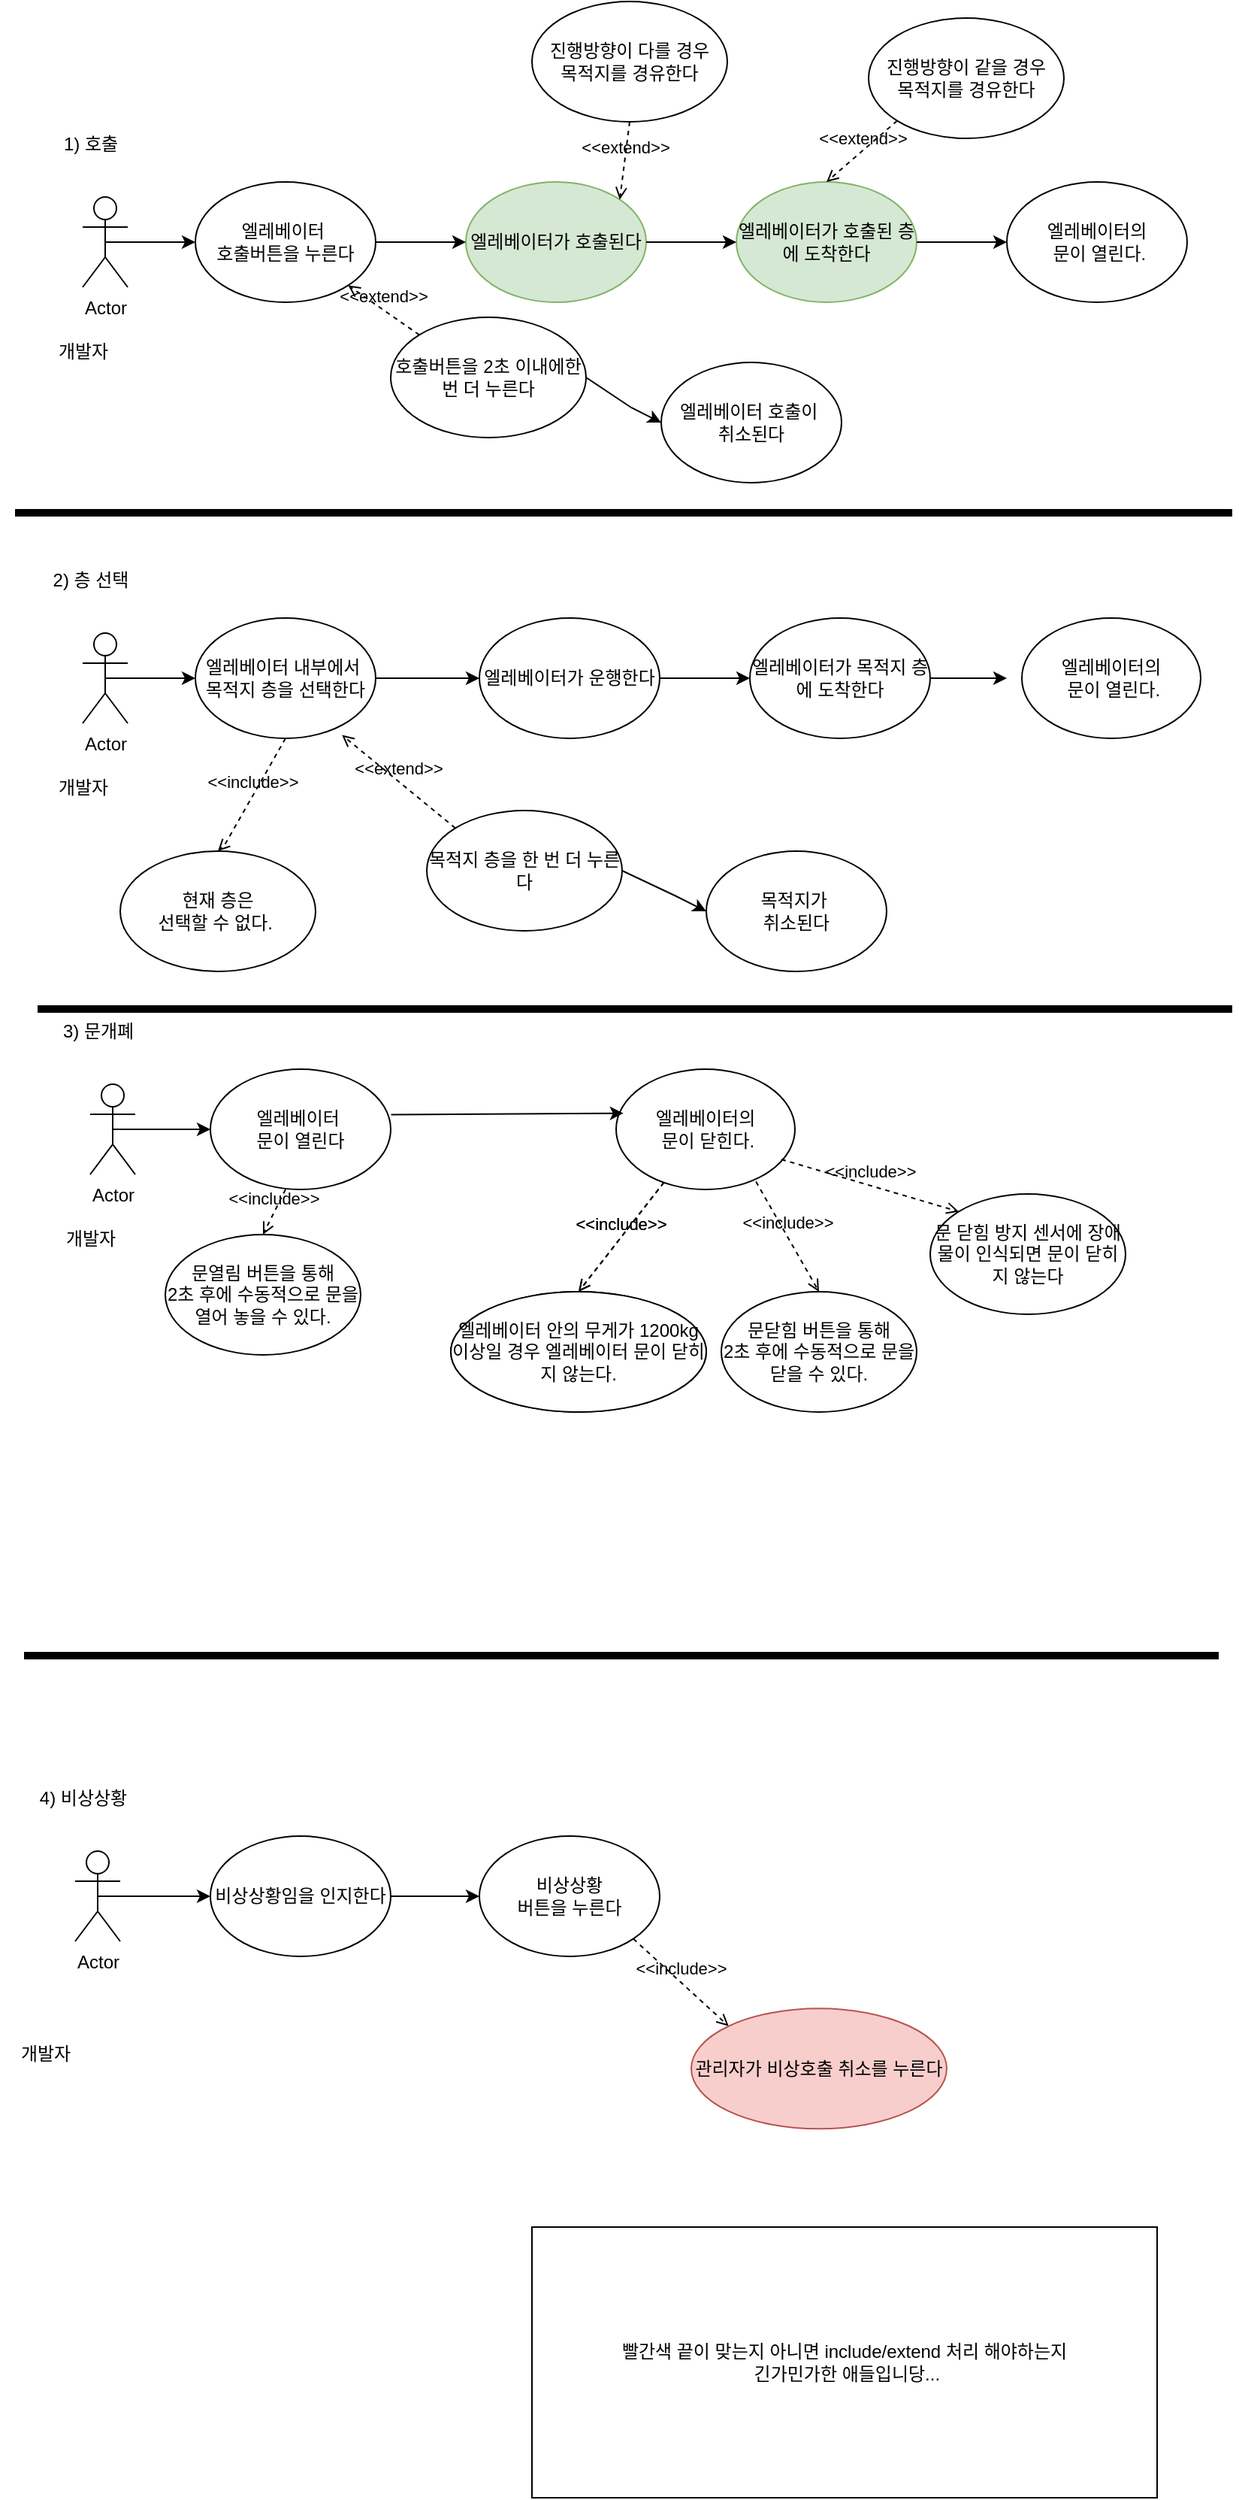 <mxfile version="22.0.8" type="github">
  <diagram id="w0qpV2vSeM4WsdXuYDvo" name="페이지-2">
    <mxGraphModel dx="1755" dy="2201" grid="1" gridSize="10" guides="1" tooltips="1" connect="1" arrows="1" fold="1" page="1" pageScale="1" pageWidth="827" pageHeight="1169" math="0" shadow="0">
      <root>
        <mxCell id="0" />
        <mxCell id="1" parent="0" />
        <mxCell id="iUZAVGl8YqMpMWCNluIf-1" value="Actor" style="shape=umlActor;verticalLabelPosition=bottom;verticalAlign=top;html=1;outlineConnect=0;" parent="1" vertex="1">
          <mxGeometry x="50" y="1210" width="30" height="60" as="geometry" />
        </mxCell>
        <mxCell id="iUZAVGl8YqMpMWCNluIf-4" value="4) 비상상황" style="text;html=1;align=center;verticalAlign=middle;resizable=0;points=[];autosize=1;strokeColor=none;fillColor=none;" parent="1" vertex="1">
          <mxGeometry x="10" y="1160" width="90" height="30" as="geometry" />
        </mxCell>
        <mxCell id="BI4sslR2PnjQIPCocXP0-3" value="개발자" style="text;html=1;align=center;verticalAlign=middle;resizable=0;points=[];autosize=1;strokeColor=none;fillColor=none;" parent="1" vertex="1">
          <mxGeometry y="1330" width="60" height="30" as="geometry" />
        </mxCell>
        <mxCell id="BI4sslR2PnjQIPCocXP0-4" value="Actor" style="shape=umlActor;verticalLabelPosition=bottom;verticalAlign=top;html=1;outlineConnect=0;" parent="1" vertex="1">
          <mxGeometry x="55" y="110" width="30" height="60" as="geometry" />
        </mxCell>
        <mxCell id="BI4sslR2PnjQIPCocXP0-5" value="1) 호출" style="text;html=1;align=center;verticalAlign=middle;resizable=0;points=[];autosize=1;strokeColor=none;fillColor=none;" parent="1" vertex="1">
          <mxGeometry x="30" y="60" width="60" height="30" as="geometry" />
        </mxCell>
        <mxCell id="BI4sslR2PnjQIPCocXP0-6" value="개발자" style="text;html=1;align=center;verticalAlign=middle;resizable=0;points=[];autosize=1;strokeColor=none;fillColor=none;" parent="1" vertex="1">
          <mxGeometry x="25" y="198" width="60" height="30" as="geometry" />
        </mxCell>
        <mxCell id="BI4sslR2PnjQIPCocXP0-7" value="Actor" style="shape=umlActor;verticalLabelPosition=bottom;verticalAlign=top;html=1;outlineConnect=0;" parent="1" vertex="1">
          <mxGeometry x="55" y="400" width="30" height="60" as="geometry" />
        </mxCell>
        <mxCell id="BI4sslR2PnjQIPCocXP0-8" value="2) 층 선택" style="text;html=1;align=center;verticalAlign=middle;resizable=0;points=[];autosize=1;strokeColor=none;fillColor=none;" parent="1" vertex="1">
          <mxGeometry x="20" y="350" width="80" height="30" as="geometry" />
        </mxCell>
        <mxCell id="BI4sslR2PnjQIPCocXP0-9" value="개발자" style="text;html=1;align=center;verticalAlign=middle;resizable=0;points=[];autosize=1;strokeColor=none;fillColor=none;" parent="1" vertex="1">
          <mxGeometry x="25" y="488" width="60" height="30" as="geometry" />
        </mxCell>
        <mxCell id="BI4sslR2PnjQIPCocXP0-19" value="Actor" style="shape=umlActor;verticalLabelPosition=bottom;verticalAlign=top;html=1;outlineConnect=0;" parent="1" vertex="1">
          <mxGeometry x="60" y="700" width="30" height="60" as="geometry" />
        </mxCell>
        <mxCell id="BI4sslR2PnjQIPCocXP0-20" value="3) 문개폐" style="text;html=1;align=center;verticalAlign=middle;resizable=0;points=[];autosize=1;strokeColor=none;fillColor=none;" parent="1" vertex="1">
          <mxGeometry x="30" y="650" width="70" height="30" as="geometry" />
        </mxCell>
        <mxCell id="BI4sslR2PnjQIPCocXP0-21" value="개발자" style="text;html=1;align=center;verticalAlign=middle;resizable=0;points=[];autosize=1;strokeColor=none;fillColor=none;" parent="1" vertex="1">
          <mxGeometry x="30" y="788" width="60" height="30" as="geometry" />
        </mxCell>
        <mxCell id="BI4sslR2PnjQIPCocXP0-22" value="엘레베이터&amp;nbsp;&lt;br&gt;호출버튼을 누른다" style="ellipse;whiteSpace=wrap;html=1;" parent="1" vertex="1">
          <mxGeometry x="130" y="100" width="120" height="80" as="geometry" />
        </mxCell>
        <mxCell id="BI4sslR2PnjQIPCocXP0-23" value="" style="endArrow=classic;html=1;rounded=0;exitX=0.5;exitY=0.5;exitDx=0;exitDy=0;exitPerimeter=0;entryX=0;entryY=0.5;entryDx=0;entryDy=0;" parent="1" source="BI4sslR2PnjQIPCocXP0-4" target="BI4sslR2PnjQIPCocXP0-22" edge="1">
          <mxGeometry width="50" height="50" relative="1" as="geometry">
            <mxPoint x="390" y="460" as="sourcePoint" />
            <mxPoint x="440" y="410" as="targetPoint" />
          </mxGeometry>
        </mxCell>
        <mxCell id="BI4sslR2PnjQIPCocXP0-24" value="엘레베이터가 호출된다" style="ellipse;whiteSpace=wrap;html=1;fillColor=#d5e8d4;strokeColor=#82b366;" parent="1" vertex="1">
          <mxGeometry x="310" y="100" width="120" height="80" as="geometry" />
        </mxCell>
        <mxCell id="BI4sslR2PnjQIPCocXP0-25" value="" style="endArrow=classic;html=1;rounded=0;entryX=0;entryY=0.5;entryDx=0;entryDy=0;exitX=1;exitY=0.5;exitDx=0;exitDy=0;" parent="1" source="BI4sslR2PnjQIPCocXP0-22" target="BI4sslR2PnjQIPCocXP0-24" edge="1">
          <mxGeometry width="50" height="50" relative="1" as="geometry">
            <mxPoint x="250" y="140" as="sourcePoint" />
            <mxPoint x="620" y="410" as="targetPoint" />
          </mxGeometry>
        </mxCell>
        <mxCell id="BI4sslR2PnjQIPCocXP0-26" value="엘레베이터가 호출된 층에 도착한다" style="ellipse;whiteSpace=wrap;html=1;fillColor=#d5e8d4;strokeColor=#82b366;" parent="1" vertex="1">
          <mxGeometry x="490" y="100" width="120" height="80" as="geometry" />
        </mxCell>
        <mxCell id="BI4sslR2PnjQIPCocXP0-27" value="" style="endArrow=classic;html=1;rounded=0;entryX=0;entryY=0.5;entryDx=0;entryDy=0;exitX=1;exitY=0.5;exitDx=0;exitDy=0;" parent="1" source="BI4sslR2PnjQIPCocXP0-24" target="BI4sslR2PnjQIPCocXP0-26" edge="1">
          <mxGeometry width="50" height="50" relative="1" as="geometry">
            <mxPoint x="430" y="140" as="sourcePoint" />
            <mxPoint x="800" y="410" as="targetPoint" />
          </mxGeometry>
        </mxCell>
        <mxCell id="BI4sslR2PnjQIPCocXP0-28" value="엘레베이터의&lt;br&gt;&amp;nbsp;문이 열린다." style="ellipse;whiteSpace=wrap;html=1;" parent="1" vertex="1">
          <mxGeometry x="670" y="100" width="120" height="80" as="geometry" />
        </mxCell>
        <mxCell id="BI4sslR2PnjQIPCocXP0-29" value="" style="endArrow=classic;html=1;rounded=0;entryX=0;entryY=0.5;entryDx=0;entryDy=0;exitX=1;exitY=0.5;exitDx=0;exitDy=0;" parent="1" source="BI4sslR2PnjQIPCocXP0-26" target="BI4sslR2PnjQIPCocXP0-28" edge="1">
          <mxGeometry width="50" height="50" relative="1" as="geometry">
            <mxPoint x="610" y="140" as="sourcePoint" />
            <mxPoint x="980" y="410" as="targetPoint" />
          </mxGeometry>
        </mxCell>
        <mxCell id="BI4sslR2PnjQIPCocXP0-30" value="&amp;lt;&amp;lt;extend&amp;gt;&amp;gt;" style="html=1;verticalAlign=bottom;labelBackgroundColor=none;endArrow=open;endFill=0;dashed=1;rounded=0;exitX=0;exitY=0;exitDx=0;exitDy=0;" parent="1" source="BI4sslR2PnjQIPCocXP0-31" target="BI4sslR2PnjQIPCocXP0-22" edge="1">
          <mxGeometry width="160" relative="1" as="geometry">
            <mxPoint x="340" y="440" as="sourcePoint" />
            <mxPoint x="180" y="220" as="targetPoint" />
          </mxGeometry>
        </mxCell>
        <mxCell id="BI4sslR2PnjQIPCocXP0-31" value="호출버튼을 2초 이내에한 번 더 누른다" style="ellipse;whiteSpace=wrap;html=1;" parent="1" vertex="1">
          <mxGeometry x="260" y="190" width="130" height="80" as="geometry" />
        </mxCell>
        <mxCell id="BI4sslR2PnjQIPCocXP0-32" value="엘레베이터 호출이&amp;nbsp;&lt;br&gt;취소된다" style="ellipse;whiteSpace=wrap;html=1;" parent="1" vertex="1">
          <mxGeometry x="440" y="220" width="120" height="80" as="geometry" />
        </mxCell>
        <mxCell id="BI4sslR2PnjQIPCocXP0-33" value="" style="endArrow=classic;html=1;rounded=0;entryX=0;entryY=0.5;entryDx=0;entryDy=0;exitX=1;exitY=0.5;exitDx=0;exitDy=0;" parent="1" source="BI4sslR2PnjQIPCocXP0-31" target="BI4sslR2PnjQIPCocXP0-32" edge="1">
          <mxGeometry width="50" height="50" relative="1" as="geometry">
            <mxPoint x="390" y="230" as="sourcePoint" />
            <mxPoint x="750" y="500" as="targetPoint" />
            <Array as="points">
              <mxPoint x="420" y="250" />
            </Array>
          </mxGeometry>
        </mxCell>
        <mxCell id="BI4sslR2PnjQIPCocXP0-34" value="엘레베이터 내부에서&amp;nbsp;&lt;br&gt;목적지 층을 선택한다" style="ellipse;whiteSpace=wrap;html=1;" parent="1" vertex="1">
          <mxGeometry x="130" y="390" width="120" height="80" as="geometry" />
        </mxCell>
        <mxCell id="BI4sslR2PnjQIPCocXP0-35" value="" style="endArrow=classic;html=1;rounded=0;entryX=0;entryY=0.5;entryDx=0;entryDy=0;exitX=0.5;exitY=0.5;exitDx=0;exitDy=0;exitPerimeter=0;" parent="1" source="BI4sslR2PnjQIPCocXP0-7" target="BI4sslR2PnjQIPCocXP0-34" edge="1">
          <mxGeometry width="50" height="50" relative="1" as="geometry">
            <mxPoint x="70" y="430" as="sourcePoint" />
            <mxPoint x="440" y="700" as="targetPoint" />
          </mxGeometry>
        </mxCell>
        <mxCell id="BI4sslR2PnjQIPCocXP0-36" value="엘레베이터&amp;nbsp;&lt;br&gt;문이 열린다" style="ellipse;whiteSpace=wrap;html=1;" parent="1" vertex="1">
          <mxGeometry x="140" y="690" width="120" height="80" as="geometry" />
        </mxCell>
        <mxCell id="BI4sslR2PnjQIPCocXP0-37" value="" style="endArrow=classic;html=1;rounded=0;exitX=0.5;exitY=0.5;exitDx=0;exitDy=0;exitPerimeter=0;entryX=0;entryY=0.5;entryDx=0;entryDy=0;" parent="1" source="BI4sslR2PnjQIPCocXP0-19" target="BI4sslR2PnjQIPCocXP0-36" edge="1">
          <mxGeometry width="50" height="50" relative="1" as="geometry">
            <mxPoint x="80" y="730" as="sourcePoint" />
            <mxPoint x="450" y="1000" as="targetPoint" />
          </mxGeometry>
        </mxCell>
        <mxCell id="BI4sslR2PnjQIPCocXP0-38" value="비상상황임을 인지한다" style="ellipse;whiteSpace=wrap;html=1;container=1;" parent="1" vertex="1">
          <mxGeometry x="140" y="1200" width="120" height="80" as="geometry">
            <mxRectangle x="120" y="1210" width="160" height="30" as="alternateBounds" />
          </mxGeometry>
        </mxCell>
        <mxCell id="BI4sslR2PnjQIPCocXP0-39" value="" style="endArrow=classic;html=1;rounded=0;exitX=0.5;exitY=0.5;exitDx=0;exitDy=0;exitPerimeter=0;entryX=0;entryY=0.5;entryDx=0;entryDy=0;" parent="1" source="iUZAVGl8YqMpMWCNluIf-1" target="BI4sslR2PnjQIPCocXP0-38" edge="1">
          <mxGeometry width="50" height="50" relative="1" as="geometry">
            <mxPoint x="70" y="1240" as="sourcePoint" />
            <mxPoint x="440" y="1510" as="targetPoint" />
          </mxGeometry>
        </mxCell>
        <mxCell id="BI4sslR2PnjQIPCocXP0-40" value="&amp;lt;&amp;lt;include&amp;gt;&amp;gt;" style="html=1;verticalAlign=bottom;labelBackgroundColor=none;endArrow=open;endFill=0;dashed=1;rounded=0;exitX=0.5;exitY=1;exitDx=0;exitDy=0;entryX=0.5;entryY=0;entryDx=0;entryDy=0;" parent="1" source="BI4sslR2PnjQIPCocXP0-34" target="BI4sslR2PnjQIPCocXP0-41" edge="1">
          <mxGeometry width="160" relative="1" as="geometry">
            <mxPoint x="340" y="500" as="sourcePoint" />
            <mxPoint x="260" y="500" as="targetPoint" />
            <Array as="points">
              <mxPoint x="150" y="540" />
            </Array>
          </mxGeometry>
        </mxCell>
        <mxCell id="BI4sslR2PnjQIPCocXP0-41" value="현재 층은 &lt;br&gt;선택할 수 없다.&amp;nbsp;" style="ellipse;whiteSpace=wrap;html=1;" parent="1" vertex="1">
          <mxGeometry x="80" y="545" width="130" height="80" as="geometry" />
        </mxCell>
        <mxCell id="BI4sslR2PnjQIPCocXP0-44" value="&amp;lt;&amp;lt;extend&amp;gt;&amp;gt;" style="html=1;verticalAlign=bottom;labelBackgroundColor=none;endArrow=open;endFill=0;dashed=1;rounded=0;exitX=0;exitY=0;exitDx=0;exitDy=0;entryX=0.813;entryY=0.972;entryDx=0;entryDy=0;entryPerimeter=0;" parent="1" source="BI4sslR2PnjQIPCocXP0-45" target="BI4sslR2PnjQIPCocXP0-34" edge="1">
          <mxGeometry width="160" relative="1" as="geometry">
            <mxPoint x="568" y="741" as="sourcePoint" />
            <mxPoint x="460" y="470" as="targetPoint" />
          </mxGeometry>
        </mxCell>
        <mxCell id="BI4sslR2PnjQIPCocXP0-45" value="목적지 층을 한 번 더 누른다" style="ellipse;whiteSpace=wrap;html=1;" parent="1" vertex="1">
          <mxGeometry x="284" y="518" width="130" height="80" as="geometry" />
        </mxCell>
        <mxCell id="BI4sslR2PnjQIPCocXP0-46" value="목적지가&amp;nbsp;&lt;br&gt;취소된다" style="ellipse;whiteSpace=wrap;html=1;" parent="1" vertex="1">
          <mxGeometry x="470" y="545" width="120" height="80" as="geometry" />
        </mxCell>
        <mxCell id="BI4sslR2PnjQIPCocXP0-47" value="" style="endArrow=classic;html=1;rounded=0;entryX=0;entryY=0.5;entryDx=0;entryDy=0;exitX=1;exitY=0.5;exitDx=0;exitDy=0;" parent="1" source="BI4sslR2PnjQIPCocXP0-45" target="BI4sslR2PnjQIPCocXP0-46" edge="1">
          <mxGeometry width="50" height="50" relative="1" as="geometry">
            <mxPoint x="420" y="555" as="sourcePoint" />
            <mxPoint x="780" y="825" as="targetPoint" />
            <Array as="points">
              <mxPoint x="450" y="575" />
            </Array>
          </mxGeometry>
        </mxCell>
        <mxCell id="BI4sslR2PnjQIPCocXP0-53" value="엘레베이터가 운행한다" style="ellipse;whiteSpace=wrap;html=1;" parent="1" vertex="1">
          <mxGeometry x="319" y="390" width="120" height="80" as="geometry" />
        </mxCell>
        <mxCell id="BI4sslR2PnjQIPCocXP0-54" value="" style="endArrow=classic;html=1;rounded=0;entryX=0;entryY=0.5;entryDx=0;entryDy=0;" parent="1" source="BI4sslR2PnjQIPCocXP0-34" target="BI4sslR2PnjQIPCocXP0-53" edge="1">
          <mxGeometry width="50" height="50" relative="1" as="geometry">
            <mxPoint x="259" y="430" as="sourcePoint" />
            <mxPoint x="629" y="700" as="targetPoint" />
          </mxGeometry>
        </mxCell>
        <mxCell id="BI4sslR2PnjQIPCocXP0-55" value="엘레베이터가 목적지 층에 도착한다" style="ellipse;whiteSpace=wrap;html=1;" parent="1" vertex="1">
          <mxGeometry x="499" y="390" width="120" height="80" as="geometry" />
        </mxCell>
        <mxCell id="BI4sslR2PnjQIPCocXP0-56" value="" style="endArrow=classic;html=1;rounded=0;entryX=0;entryY=0.5;entryDx=0;entryDy=0;" parent="1" source="BI4sslR2PnjQIPCocXP0-53" target="BI4sslR2PnjQIPCocXP0-55" edge="1">
          <mxGeometry width="50" height="50" relative="1" as="geometry">
            <mxPoint x="440" y="430" as="sourcePoint" />
            <mxPoint x="809" y="700" as="targetPoint" />
          </mxGeometry>
        </mxCell>
        <mxCell id="BI4sslR2PnjQIPCocXP0-57" value="엘레베이터의&lt;br&gt;&amp;nbsp;문이 열린다." style="ellipse;whiteSpace=wrap;html=1;" parent="1" vertex="1">
          <mxGeometry x="680" y="390" width="119" height="80" as="geometry" />
        </mxCell>
        <mxCell id="BI4sslR2PnjQIPCocXP0-58" value="" style="endArrow=classic;html=1;rounded=0;exitX=1;exitY=0.5;exitDx=0;exitDy=0;" parent="1" source="BI4sslR2PnjQIPCocXP0-55" edge="1">
          <mxGeometry width="50" height="50" relative="1" as="geometry">
            <mxPoint x="619" y="440" as="sourcePoint" />
            <mxPoint x="670" y="430" as="targetPoint" />
          </mxGeometry>
        </mxCell>
        <mxCell id="BI4sslR2PnjQIPCocXP0-59" value="" style="endArrow=none;html=1;rounded=0;strokeWidth=5;" parent="1" edge="1">
          <mxGeometry width="50" height="50" relative="1" as="geometry">
            <mxPoint x="25" y="650" as="sourcePoint" />
            <mxPoint x="820" y="650" as="targetPoint" />
          </mxGeometry>
        </mxCell>
        <mxCell id="BI4sslR2PnjQIPCocXP0-60" value="" style="endArrow=none;html=1;rounded=0;strokeWidth=5;" parent="1" edge="1">
          <mxGeometry width="50" height="50" relative="1" as="geometry">
            <mxPoint x="10" y="320" as="sourcePoint" />
            <mxPoint x="820" y="320" as="targetPoint" />
          </mxGeometry>
        </mxCell>
        <mxCell id="BI4sslR2PnjQIPCocXP0-63" value="엘레베이터의&lt;br&gt;&amp;nbsp;문이 닫힌다." style="ellipse;whiteSpace=wrap;html=1;" parent="1" vertex="1">
          <mxGeometry x="410" y="690" width="119" height="80" as="geometry" />
        </mxCell>
        <mxCell id="BI4sslR2PnjQIPCocXP0-64" value="" style="endArrow=classic;html=1;rounded=0;exitX=1.002;exitY=0.378;exitDx=0;exitDy=0;exitPerimeter=0;entryX=0.041;entryY=0.367;entryDx=0;entryDy=0;entryPerimeter=0;" parent="1" source="BI4sslR2PnjQIPCocXP0-36" target="BI4sslR2PnjQIPCocXP0-63" edge="1">
          <mxGeometry width="50" height="50" relative="1" as="geometry">
            <mxPoint x="439" y="730" as="sourcePoint" />
            <mxPoint x="490.5" y="710" as="targetPoint" />
          </mxGeometry>
        </mxCell>
        <mxCell id="BI4sslR2PnjQIPCocXP0-67" value="&amp;lt;&amp;lt;include&amp;gt;&amp;gt;" style="html=1;verticalAlign=bottom;labelBackgroundColor=none;endArrow=open;endFill=0;dashed=1;rounded=0;entryX=0.5;entryY=0;entryDx=0;entryDy=0;" parent="1" source="BI4sslR2PnjQIPCocXP0-63" target="BI4sslR2PnjQIPCocXP0-68" edge="1">
          <mxGeometry width="160" relative="1" as="geometry">
            <mxPoint x="32" y="797" as="sourcePoint" />
            <mxPoint x="130" y="820" as="targetPoint" />
          </mxGeometry>
        </mxCell>
        <mxCell id="BI4sslR2PnjQIPCocXP0-68" value="엘레베이터 안의 무게가 1200kg 이상일 경우 엘레베이터 문이 닫히지 않는다." style="ellipse;whiteSpace=wrap;html=1;" parent="1" vertex="1">
          <mxGeometry x="300" y="838" width="170" height="80" as="geometry" />
        </mxCell>
        <mxCell id="BI4sslR2PnjQIPCocXP0-69" value="" style="endArrow=none;html=1;rounded=0;strokeWidth=5;" parent="1" edge="1">
          <mxGeometry width="50" height="50" relative="1" as="geometry">
            <mxPoint x="16" y="1080" as="sourcePoint" />
            <mxPoint x="811" y="1080" as="targetPoint" />
          </mxGeometry>
        </mxCell>
        <mxCell id="BI4sslR2PnjQIPCocXP0-70" value="&amp;lt;&amp;lt;include&amp;gt;&amp;gt;" style="html=1;verticalAlign=bottom;labelBackgroundColor=none;endArrow=open;endFill=0;dashed=1;rounded=0;exitX=0.782;exitY=0.935;exitDx=0;exitDy=0;entryX=0.5;entryY=0;entryDx=0;entryDy=0;exitPerimeter=0;" parent="1" source="BI4sslR2PnjQIPCocXP0-63" target="BI4sslR2PnjQIPCocXP0-71" edge="1">
          <mxGeometry width="160" relative="1" as="geometry">
            <mxPoint x="560" y="800" as="sourcePoint" />
            <mxPoint x="660" y="810" as="targetPoint" />
            <Array as="points" />
          </mxGeometry>
        </mxCell>
        <mxCell id="BI4sslR2PnjQIPCocXP0-71" value="문닫힘 버튼을 통해&lt;br&gt;2초 후에 수동적으로 문을 닫을 수 있다." style="ellipse;whiteSpace=wrap;html=1;" parent="1" vertex="1">
          <mxGeometry x="480" y="838" width="130" height="80" as="geometry" />
        </mxCell>
        <mxCell id="BI4sslR2PnjQIPCocXP0-76" value="비상상황&lt;br&gt;버튼을 누른다" style="ellipse;whiteSpace=wrap;html=1;container=1;" parent="1" vertex="1">
          <mxGeometry x="319" y="1200" width="120" height="80" as="geometry">
            <mxRectangle x="319" y="1200" width="120" height="40" as="alternateBounds" />
          </mxGeometry>
        </mxCell>
        <mxCell id="BI4sslR2PnjQIPCocXP0-77" value="" style="endArrow=classic;html=1;rounded=0;entryX=0;entryY=0.5;entryDx=0;entryDy=0;" parent="1" source="BI4sslR2PnjQIPCocXP0-38" target="BI4sslR2PnjQIPCocXP0-76" edge="1">
          <mxGeometry width="50" height="50" relative="1" as="geometry">
            <mxPoint x="245" y="1240" as="sourcePoint" />
            <mxPoint x="620" y="1510" as="targetPoint" />
          </mxGeometry>
        </mxCell>
        <mxCell id="BI4sslR2PnjQIPCocXP0-79" value="&amp;lt;&amp;lt;include&amp;gt;&amp;gt;" style="html=1;verticalAlign=bottom;labelBackgroundColor=none;endArrow=open;endFill=0;dashed=1;rounded=0;exitX=0.575;exitY=1.051;exitDx=0;exitDy=0;entryX=0.5;entryY=0;entryDx=0;entryDy=0;exitPerimeter=0;" parent="1" target="BI4sslR2PnjQIPCocXP0-80" edge="1">
          <mxGeometry width="160" relative="1" as="geometry">
            <mxPoint x="190" y="770" as="sourcePoint" />
            <mxPoint x="432" y="776" as="targetPoint" />
            <Array as="points" />
          </mxGeometry>
        </mxCell>
        <mxCell id="BI4sslR2PnjQIPCocXP0-80" value="문열림 버튼을 통해&lt;br&gt;2초 후에 수동적으로 문을 열어 놓을 수 있다." style="ellipse;whiteSpace=wrap;html=1;" parent="1" vertex="1">
          <mxGeometry x="110" y="800" width="130" height="80" as="geometry" />
        </mxCell>
        <mxCell id="Eb4IQH0eCKcG7H8r5-bc-5" value="&amp;lt;&amp;lt;include&amp;gt;&amp;gt;" style="html=1;verticalAlign=bottom;labelBackgroundColor=none;endArrow=open;endFill=0;dashed=1;rounded=0;entryX=0;entryY=0;entryDx=0;entryDy=0;exitX=1;exitY=1;exitDx=0;exitDy=0;" parent="1" source="BI4sslR2PnjQIPCocXP0-76" target="Eb4IQH0eCKcG7H8r5-bc-6" edge="1">
          <mxGeometry width="160" relative="1" as="geometry">
            <mxPoint x="470" y="1295" as="sourcePoint" />
            <mxPoint x="290" y="1296.66" as="targetPoint" />
          </mxGeometry>
        </mxCell>
        <mxCell id="Eb4IQH0eCKcG7H8r5-bc-6" value="관리자가 비상호출 취소를 누른다" style="ellipse;whiteSpace=wrap;html=1;fillColor=#f8cecc;strokeColor=#b85450;" parent="1" vertex="1">
          <mxGeometry x="460" y="1314.66" width="170" height="80" as="geometry" />
        </mxCell>
        <mxCell id="Eb4IQH0eCKcG7H8r5-bc-7" value="빨간색 끝이 맞는지 아니면 include/extend 처리 해야하는지&lt;br&gt;&amp;nbsp;긴가민가한 애들입니당..." style="rounded=0;whiteSpace=wrap;html=1;" parent="1" vertex="1">
          <mxGeometry x="354" y="1460" width="416" height="180" as="geometry" />
        </mxCell>
        <mxCell id="dQ5gDQTMDjGnMP2RlBHO-1" value="&amp;lt;&amp;lt;include&amp;gt;&amp;gt;" style="html=1;verticalAlign=bottom;labelBackgroundColor=none;endArrow=open;endFill=0;dashed=1;rounded=0;entryX=0.5;entryY=0;entryDx=0;entryDy=0;" edge="1" parent="1" target="dQ5gDQTMDjGnMP2RlBHO-2">
          <mxGeometry width="160" relative="1" as="geometry">
            <mxPoint x="442" y="765" as="sourcePoint" />
            <mxPoint x="130" y="820" as="targetPoint" />
          </mxGeometry>
        </mxCell>
        <mxCell id="dQ5gDQTMDjGnMP2RlBHO-2" value="엘레베이터 안의 무게가 1200kg 이상일 경우 엘레베이터 문이 닫히지 않는다." style="ellipse;whiteSpace=wrap;html=1;" vertex="1" parent="1">
          <mxGeometry x="300" y="838" width="170" height="80" as="geometry" />
        </mxCell>
        <mxCell id="dQ5gDQTMDjGnMP2RlBHO-3" value="&amp;lt;&amp;lt;include&amp;gt;&amp;gt;" style="html=1;verticalAlign=bottom;labelBackgroundColor=none;endArrow=open;endFill=0;dashed=1;rounded=0;exitX=0.924;exitY=0.75;exitDx=0;exitDy=0;entryX=0;entryY=0;entryDx=0;entryDy=0;exitPerimeter=0;" edge="1" parent="1" target="dQ5gDQTMDjGnMP2RlBHO-4" source="BI4sslR2PnjQIPCocXP0-63">
          <mxGeometry width="160" relative="1" as="geometry">
            <mxPoint x="642" y="700" as="sourcePoint" />
            <mxPoint x="799" y="745" as="targetPoint" />
            <Array as="points" />
          </mxGeometry>
        </mxCell>
        <mxCell id="dQ5gDQTMDjGnMP2RlBHO-4" value="문 닫힘 방지 센서에 장애물이 인식되면 문이 닫히지 않는다" style="ellipse;whiteSpace=wrap;html=1;" vertex="1" parent="1">
          <mxGeometry x="619" y="773" width="130" height="80" as="geometry" />
        </mxCell>
        <mxCell id="dQ5gDQTMDjGnMP2RlBHO-5" value="&amp;lt;&amp;lt;extend&amp;gt;&amp;gt;" style="html=1;verticalAlign=bottom;labelBackgroundColor=none;endArrow=open;endFill=0;dashed=1;rounded=0;exitX=0;exitY=1;exitDx=0;exitDy=0;entryX=0.5;entryY=0;entryDx=0;entryDy=0;" edge="1" parent="1" source="dQ5gDQTMDjGnMP2RlBHO-6" target="BI4sslR2PnjQIPCocXP0-26">
          <mxGeometry width="160" relative="1" as="geometry">
            <mxPoint x="658" y="241" as="sourcePoint" />
            <mxPoint x="550" y="-30" as="targetPoint" />
          </mxGeometry>
        </mxCell>
        <mxCell id="dQ5gDQTMDjGnMP2RlBHO-6" value="진행방향이 같을 경우&lt;br&gt;목적지를 경유한다" style="ellipse;whiteSpace=wrap;html=1;" vertex="1" parent="1">
          <mxGeometry x="578" y="-9" width="130" height="80" as="geometry" />
        </mxCell>
        <mxCell id="dQ5gDQTMDjGnMP2RlBHO-7" value="&amp;lt;&amp;lt;extend&amp;gt;&amp;gt;" style="html=1;verticalAlign=bottom;labelBackgroundColor=none;endArrow=open;endFill=0;dashed=1;rounded=0;exitX=0.5;exitY=1;exitDx=0;exitDy=0;entryX=1;entryY=0;entryDx=0;entryDy=0;" edge="1" parent="1" source="dQ5gDQTMDjGnMP2RlBHO-8" target="BI4sslR2PnjQIPCocXP0-24">
          <mxGeometry width="160" relative="1" as="geometry">
            <mxPoint x="510" y="230" as="sourcePoint" />
            <mxPoint x="547.56" y="120.05" as="targetPoint" />
          </mxGeometry>
        </mxCell>
        <mxCell id="dQ5gDQTMDjGnMP2RlBHO-8" value="진행방향이 다를 경우&lt;br&gt;목적지를 경유한다" style="ellipse;whiteSpace=wrap;html=1;" vertex="1" parent="1">
          <mxGeometry x="354" y="-20" width="130" height="80" as="geometry" />
        </mxCell>
      </root>
    </mxGraphModel>
  </diagram>
</mxfile>
